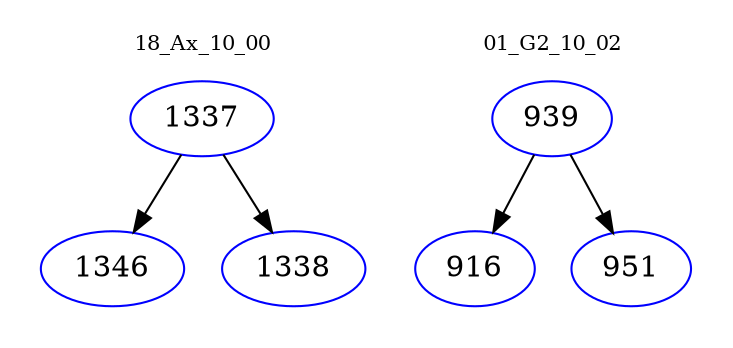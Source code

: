 digraph{
subgraph cluster_0 {
color = white
label = "18_Ax_10_00";
fontsize=10;
T0_1337 [label="1337", color="blue"]
T0_1337 -> T0_1346 [color="black"]
T0_1346 [label="1346", color="blue"]
T0_1337 -> T0_1338 [color="black"]
T0_1338 [label="1338", color="blue"]
}
subgraph cluster_1 {
color = white
label = "01_G2_10_02";
fontsize=10;
T1_939 [label="939", color="blue"]
T1_939 -> T1_916 [color="black"]
T1_916 [label="916", color="blue"]
T1_939 -> T1_951 [color="black"]
T1_951 [label="951", color="blue"]
}
}
